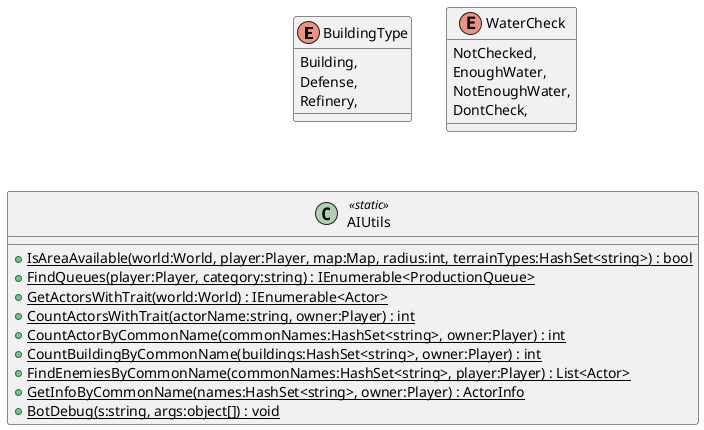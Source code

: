 @startuml
enum BuildingType {
    Building,
    Defense,
    Refinery,
}
enum WaterCheck {
    NotChecked,
    EnoughWater,
    NotEnoughWater,
    DontCheck,
}
class AIUtils <<static>> {
    + {static} IsAreaAvailable(world:World, player:Player, map:Map, radius:int, terrainTypes:HashSet<string>) : bool
    + {static} FindQueues(player:Player, category:string) : IEnumerable<ProductionQueue>
    + {static} GetActorsWithTrait(world:World) : IEnumerable<Actor>
    + {static} CountActorsWithTrait(actorName:string, owner:Player) : int
    + {static} CountActorByCommonName(commonNames:HashSet<string>, owner:Player) : int
    + {static} CountBuildingByCommonName(buildings:HashSet<string>, owner:Player) : int
    + {static} FindEnemiesByCommonName(commonNames:HashSet<string>, player:Player) : List<Actor>
    + {static} GetInfoByCommonName(names:HashSet<string>, owner:Player) : ActorInfo
    + {static} BotDebug(s:string, args:object[]) : void
}
@enduml
